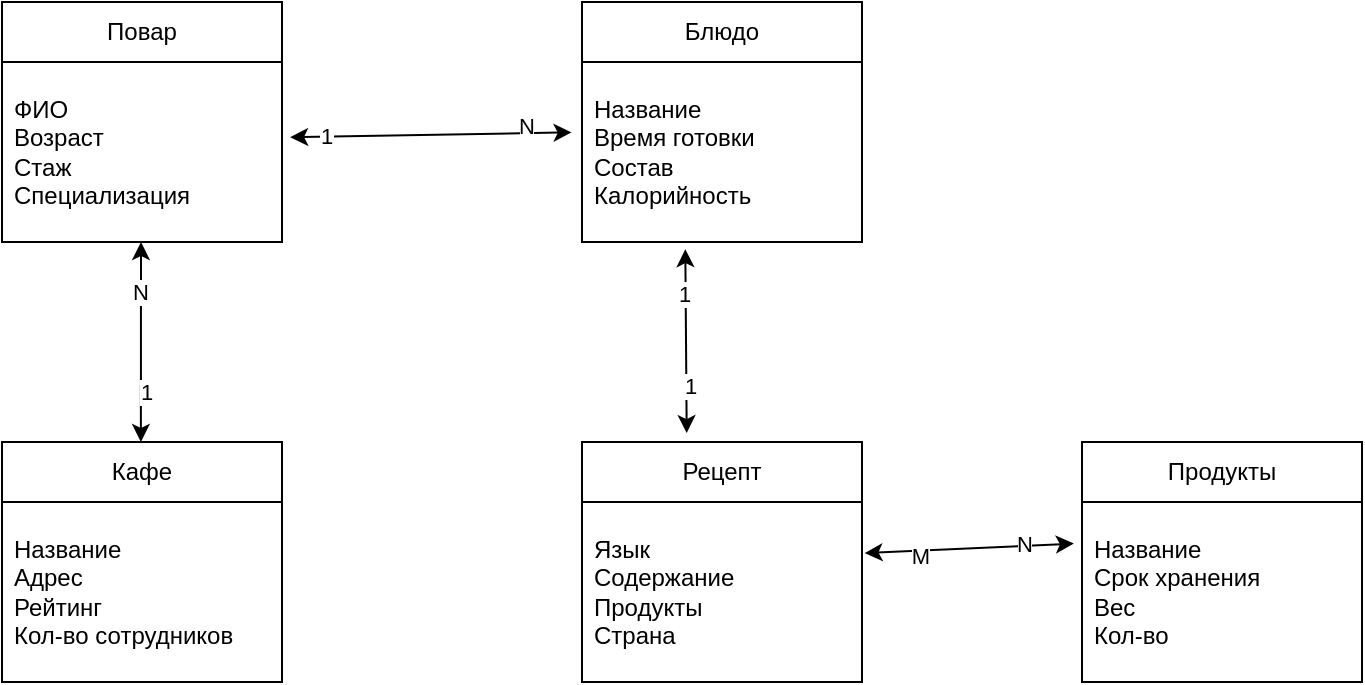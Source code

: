 <mxfile version="23.1.5" type="github">
  <diagram id="R2lEEEUBdFMjLlhIrx00" name="Page-1">
    <mxGraphModel dx="1242" dy="575" grid="1" gridSize="10" guides="1" tooltips="1" connect="1" arrows="1" fold="1" page="1" pageScale="1" pageWidth="850" pageHeight="1100" math="0" shadow="0" extFonts="Permanent Marker^https://fonts.googleapis.com/css?family=Permanent+Marker">
      <root>
        <mxCell id="0" />
        <mxCell id="1" parent="0" />
        <mxCell id="pCvpWIGNKYC3VU6ShfLp-1" value="Продукты" style="swimlane;fontStyle=0;childLayout=stackLayout;horizontal=1;startSize=30;horizontalStack=0;resizeParent=1;resizeParentMax=0;resizeLast=0;collapsible=1;marginBottom=0;whiteSpace=wrap;html=1;" parent="1" vertex="1">
          <mxGeometry x="790" y="300" width="140" height="120" as="geometry" />
        </mxCell>
        <mxCell id="pCvpWIGNKYC3VU6ShfLp-3" value="Название&lt;br&gt;Срок хранения&lt;br&gt;Вес&lt;br&gt;Кол-во&lt;br&gt;" style="text;strokeColor=none;fillColor=none;align=left;verticalAlign=middle;spacingLeft=4;spacingRight=4;overflow=hidden;points=[[0,0.5],[1,0.5]];portConstraint=eastwest;rotatable=0;whiteSpace=wrap;html=1;" parent="pCvpWIGNKYC3VU6ShfLp-1" vertex="1">
          <mxGeometry y="30" width="140" height="90" as="geometry" />
        </mxCell>
        <mxCell id="pCvpWIGNKYC3VU6ShfLp-5" value="Кафе" style="swimlane;fontStyle=0;childLayout=stackLayout;horizontal=1;startSize=30;horizontalStack=0;resizeParent=1;resizeParentMax=0;resizeLast=0;collapsible=1;marginBottom=0;whiteSpace=wrap;html=1;" parent="1" vertex="1">
          <mxGeometry x="250" y="300" width="140" height="120" as="geometry" />
        </mxCell>
        <mxCell id="pCvpWIGNKYC3VU6ShfLp-6" value="Название&lt;br&gt;Адрес&lt;br&gt;Рейтинг&lt;br&gt;Кол-во сотрудников" style="text;strokeColor=none;fillColor=none;align=left;verticalAlign=middle;spacingLeft=4;spacingRight=4;overflow=hidden;points=[[0,0.5],[1,0.5]];portConstraint=eastwest;rotatable=0;whiteSpace=wrap;html=1;" parent="pCvpWIGNKYC3VU6ShfLp-5" vertex="1">
          <mxGeometry y="30" width="140" height="90" as="geometry" />
        </mxCell>
        <mxCell id="pCvpWIGNKYC3VU6ShfLp-7" value="Повар" style="swimlane;fontStyle=0;childLayout=stackLayout;horizontal=1;startSize=30;horizontalStack=0;resizeParent=1;resizeParentMax=0;resizeLast=0;collapsible=1;marginBottom=0;whiteSpace=wrap;html=1;" parent="1" vertex="1">
          <mxGeometry x="250" y="80" width="140" height="120" as="geometry" />
        </mxCell>
        <mxCell id="pCvpWIGNKYC3VU6ShfLp-8" value="ФИО&lt;br&gt;Возраст&lt;br&gt;Стаж&lt;br&gt;Специализация" style="text;strokeColor=none;fillColor=none;align=left;verticalAlign=middle;spacingLeft=4;spacingRight=4;overflow=hidden;points=[[0,0.5],[1,0.5]];portConstraint=eastwest;rotatable=0;whiteSpace=wrap;html=1;" parent="pCvpWIGNKYC3VU6ShfLp-7" vertex="1">
          <mxGeometry y="30" width="140" height="90" as="geometry" />
        </mxCell>
        <mxCell id="pCvpWIGNKYC3VU6ShfLp-9" value="Блюдо" style="swimlane;fontStyle=0;childLayout=stackLayout;horizontal=1;startSize=30;horizontalStack=0;resizeParent=1;resizeParentMax=0;resizeLast=0;collapsible=1;marginBottom=0;whiteSpace=wrap;html=1;" parent="1" vertex="1">
          <mxGeometry x="540" y="80" width="140" height="120" as="geometry" />
        </mxCell>
        <mxCell id="pCvpWIGNKYC3VU6ShfLp-10" value="Название&lt;br&gt;Время готовки&lt;br&gt;Состав&lt;br&gt;Калорийность&lt;br&gt;" style="text;strokeColor=none;fillColor=none;align=left;verticalAlign=middle;spacingLeft=4;spacingRight=4;overflow=hidden;points=[[0,0.5],[1,0.5]];portConstraint=eastwest;rotatable=0;whiteSpace=wrap;html=1;" parent="pCvpWIGNKYC3VU6ShfLp-9" vertex="1">
          <mxGeometry y="30" width="140" height="90" as="geometry" />
        </mxCell>
        <mxCell id="pCvpWIGNKYC3VU6ShfLp-11" value="Рецепт" style="swimlane;fontStyle=0;childLayout=stackLayout;horizontal=1;startSize=30;horizontalStack=0;resizeParent=1;resizeParentMax=0;resizeLast=0;collapsible=1;marginBottom=0;whiteSpace=wrap;html=1;" parent="1" vertex="1">
          <mxGeometry x="540" y="300" width="140" height="120" as="geometry" />
        </mxCell>
        <mxCell id="pCvpWIGNKYC3VU6ShfLp-12" value="Язык&lt;br&gt;Содержание&lt;br&gt;Продукты&lt;br&gt;Страна" style="text;strokeColor=none;fillColor=none;align=left;verticalAlign=middle;spacingLeft=4;spacingRight=4;overflow=hidden;points=[[0,0.5],[1,0.5]];portConstraint=eastwest;rotatable=0;whiteSpace=wrap;html=1;" parent="pCvpWIGNKYC3VU6ShfLp-11" vertex="1">
          <mxGeometry y="30" width="140" height="90" as="geometry" />
        </mxCell>
        <mxCell id="-sRMMhK8AFC11heeynz6-1" value="" style="endArrow=classic;startArrow=classic;html=1;rounded=0;exitX=1.029;exitY=0.418;exitDx=0;exitDy=0;exitPerimeter=0;entryX=-0.037;entryY=0.391;entryDx=0;entryDy=0;entryPerimeter=0;" edge="1" parent="1" source="pCvpWIGNKYC3VU6ShfLp-8" target="pCvpWIGNKYC3VU6ShfLp-10">
          <mxGeometry width="50" height="50" relative="1" as="geometry">
            <mxPoint x="570" y="350" as="sourcePoint" />
            <mxPoint x="620" y="300" as="targetPoint" />
          </mxGeometry>
        </mxCell>
        <mxCell id="-sRMMhK8AFC11heeynz6-2" value="1" style="edgeLabel;html=1;align=center;verticalAlign=middle;resizable=0;points=[];" vertex="1" connectable="0" parent="-sRMMhK8AFC11heeynz6-1">
          <mxGeometry x="-0.751" y="1" relative="1" as="geometry">
            <mxPoint as="offset" />
          </mxGeometry>
        </mxCell>
        <mxCell id="-sRMMhK8AFC11heeynz6-3" value="N" style="edgeLabel;html=1;align=center;verticalAlign=middle;resizable=0;points=[];" vertex="1" connectable="0" parent="-sRMMhK8AFC11heeynz6-1">
          <mxGeometry x="0.673" y="4" relative="1" as="geometry">
            <mxPoint as="offset" />
          </mxGeometry>
        </mxCell>
        <mxCell id="-sRMMhK8AFC11heeynz6-4" value="" style="endArrow=classic;startArrow=classic;html=1;rounded=0;entryX=0.369;entryY=1.04;entryDx=0;entryDy=0;entryPerimeter=0;exitX=0.374;exitY=-0.037;exitDx=0;exitDy=0;exitPerimeter=0;" edge="1" parent="1" source="pCvpWIGNKYC3VU6ShfLp-11" target="pCvpWIGNKYC3VU6ShfLp-10">
          <mxGeometry width="50" height="50" relative="1" as="geometry">
            <mxPoint x="590" y="270" as="sourcePoint" />
            <mxPoint x="640" y="220" as="targetPoint" />
          </mxGeometry>
        </mxCell>
        <mxCell id="-sRMMhK8AFC11heeynz6-5" value="1" style="edgeLabel;html=1;align=center;verticalAlign=middle;resizable=0;points=[];" vertex="1" connectable="0" parent="-sRMMhK8AFC11heeynz6-4">
          <mxGeometry x="0.513" y="1" relative="1" as="geometry">
            <mxPoint as="offset" />
          </mxGeometry>
        </mxCell>
        <mxCell id="-sRMMhK8AFC11heeynz6-6" value="1" style="edgeLabel;html=1;align=center;verticalAlign=middle;resizable=0;points=[];" vertex="1" connectable="0" parent="-sRMMhK8AFC11heeynz6-4">
          <mxGeometry x="-0.488" y="-2" relative="1" as="geometry">
            <mxPoint as="offset" />
          </mxGeometry>
        </mxCell>
        <mxCell id="-sRMMhK8AFC11heeynz6-7" value="" style="endArrow=classic;startArrow=classic;html=1;rounded=0;entryX=0.369;entryY=1.04;entryDx=0;entryDy=0;entryPerimeter=0;exitX=0.496;exitY=0;exitDx=0;exitDy=0;exitPerimeter=0;" edge="1" parent="1" source="pCvpWIGNKYC3VU6ShfLp-5">
          <mxGeometry width="50" height="50" relative="1" as="geometry">
            <mxPoint x="319.5" y="292" as="sourcePoint" />
            <mxPoint x="319.5" y="200" as="targetPoint" />
          </mxGeometry>
        </mxCell>
        <mxCell id="-sRMMhK8AFC11heeynz6-8" value="N" style="edgeLabel;html=1;align=center;verticalAlign=middle;resizable=0;points=[];" vertex="1" connectable="0" parent="-sRMMhK8AFC11heeynz6-7">
          <mxGeometry x="0.513" y="1" relative="1" as="geometry">
            <mxPoint as="offset" />
          </mxGeometry>
        </mxCell>
        <mxCell id="-sRMMhK8AFC11heeynz6-9" value="1" style="edgeLabel;html=1;align=center;verticalAlign=middle;resizable=0;points=[];" vertex="1" connectable="0" parent="-sRMMhK8AFC11heeynz6-7">
          <mxGeometry x="-0.488" y="-2" relative="1" as="geometry">
            <mxPoint as="offset" />
          </mxGeometry>
        </mxCell>
        <mxCell id="-sRMMhK8AFC11heeynz6-10" value="" style="endArrow=classic;startArrow=classic;html=1;rounded=0;entryX=-0.029;entryY=0.231;entryDx=0;entryDy=0;entryPerimeter=0;exitX=1.009;exitY=0.284;exitDx=0;exitDy=0;exitPerimeter=0;" edge="1" parent="1" source="pCvpWIGNKYC3VU6ShfLp-12" target="pCvpWIGNKYC3VU6ShfLp-3">
          <mxGeometry width="50" height="50" relative="1" as="geometry">
            <mxPoint x="602" y="306" as="sourcePoint" />
            <mxPoint x="602" y="214" as="targetPoint" />
          </mxGeometry>
        </mxCell>
        <mxCell id="-sRMMhK8AFC11heeynz6-11" value="N" style="edgeLabel;html=1;align=center;verticalAlign=middle;resizable=0;points=[];" vertex="1" connectable="0" parent="-sRMMhK8AFC11heeynz6-10">
          <mxGeometry x="0.513" y="1" relative="1" as="geometry">
            <mxPoint as="offset" />
          </mxGeometry>
        </mxCell>
        <mxCell id="-sRMMhK8AFC11heeynz6-12" value="M" style="edgeLabel;html=1;align=center;verticalAlign=middle;resizable=0;points=[];" vertex="1" connectable="0" parent="-sRMMhK8AFC11heeynz6-10">
          <mxGeometry x="-0.488" y="-2" relative="1" as="geometry">
            <mxPoint as="offset" />
          </mxGeometry>
        </mxCell>
      </root>
    </mxGraphModel>
  </diagram>
</mxfile>

